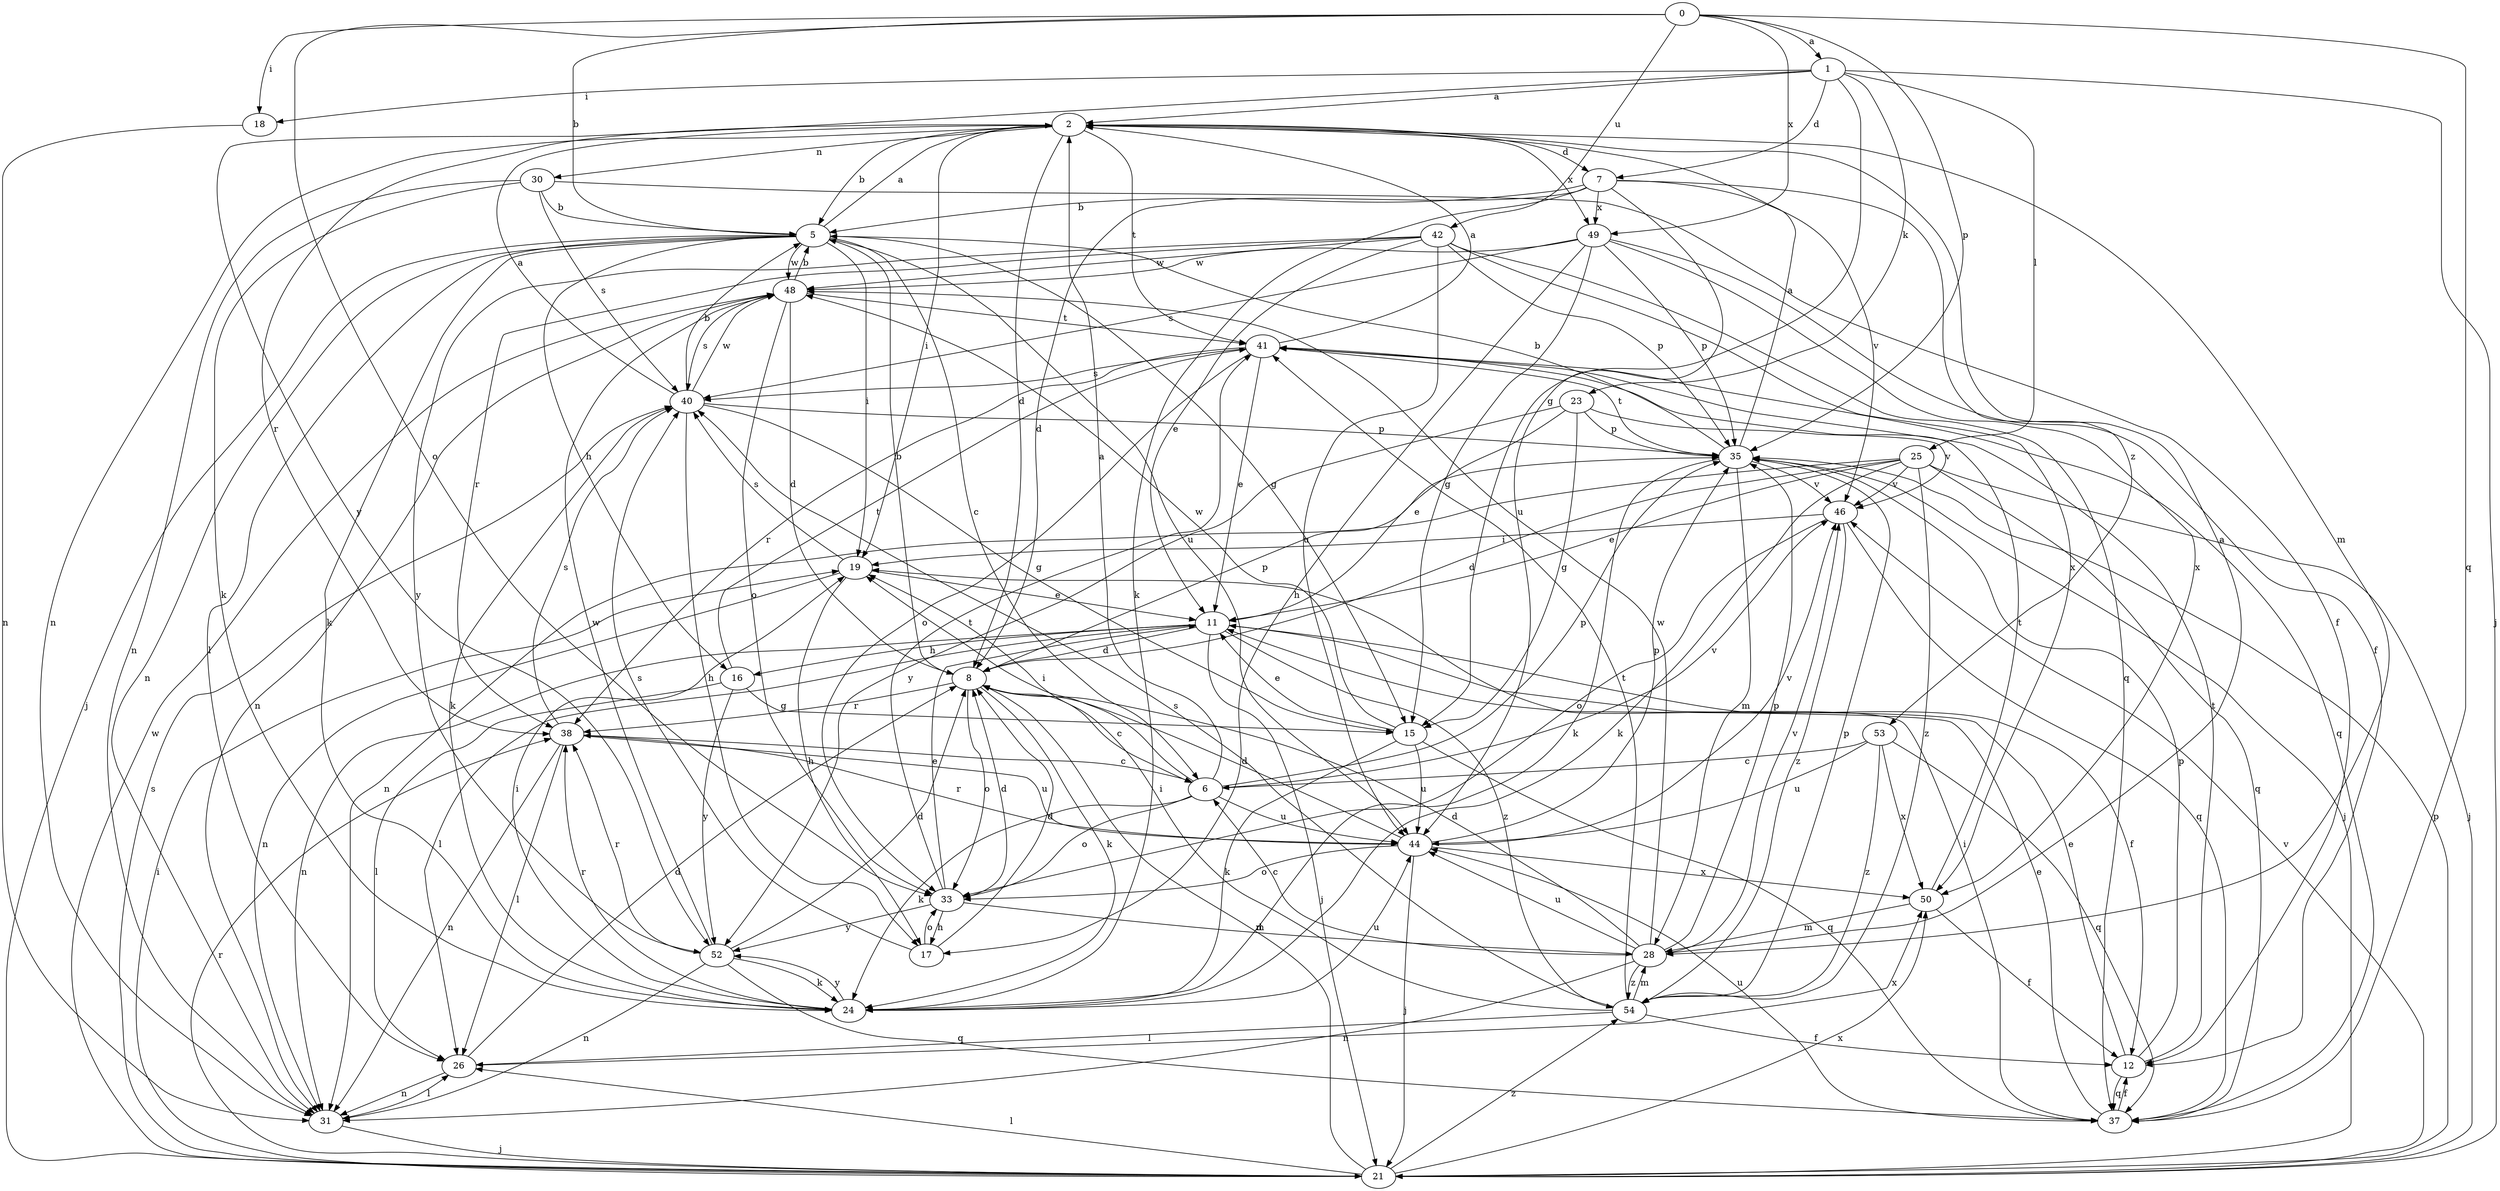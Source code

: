 strict digraph  {
0;
1;
2;
5;
6;
7;
8;
11;
12;
15;
16;
17;
18;
19;
21;
23;
24;
25;
26;
28;
30;
31;
33;
35;
37;
38;
40;
41;
42;
44;
46;
48;
49;
50;
52;
53;
54;
0 -> 1  [label=a];
0 -> 5  [label=b];
0 -> 18  [label=i];
0 -> 33  [label=o];
0 -> 35  [label=p];
0 -> 37  [label=q];
0 -> 42  [label=u];
0 -> 49  [label=x];
1 -> 2  [label=a];
1 -> 7  [label=d];
1 -> 15  [label=g];
1 -> 18  [label=i];
1 -> 21  [label=j];
1 -> 23  [label=k];
1 -> 25  [label=l];
1 -> 52  [label=y];
2 -> 5  [label=b];
2 -> 7  [label=d];
2 -> 8  [label=d];
2 -> 19  [label=i];
2 -> 28  [label=m];
2 -> 30  [label=n];
2 -> 31  [label=n];
2 -> 38  [label=r];
2 -> 41  [label=t];
2 -> 49  [label=x];
5 -> 2  [label=a];
5 -> 6  [label=c];
5 -> 15  [label=g];
5 -> 16  [label=h];
5 -> 19  [label=i];
5 -> 21  [label=j];
5 -> 24  [label=k];
5 -> 26  [label=l];
5 -> 31  [label=n];
5 -> 44  [label=u];
5 -> 48  [label=w];
6 -> 2  [label=a];
6 -> 19  [label=i];
6 -> 24  [label=k];
6 -> 33  [label=o];
6 -> 35  [label=p];
6 -> 44  [label=u];
6 -> 46  [label=v];
7 -> 5  [label=b];
7 -> 8  [label=d];
7 -> 24  [label=k];
7 -> 44  [label=u];
7 -> 46  [label=v];
7 -> 49  [label=x];
7 -> 53  [label=z];
8 -> 5  [label=b];
8 -> 6  [label=c];
8 -> 24  [label=k];
8 -> 33  [label=o];
8 -> 35  [label=p];
8 -> 38  [label=r];
11 -> 8  [label=d];
11 -> 12  [label=f];
11 -> 16  [label=h];
11 -> 21  [label=j];
11 -> 26  [label=l];
11 -> 31  [label=n];
11 -> 54  [label=z];
12 -> 11  [label=e];
12 -> 35  [label=p];
12 -> 37  [label=q];
12 -> 41  [label=t];
15 -> 11  [label=e];
15 -> 24  [label=k];
15 -> 37  [label=q];
15 -> 44  [label=u];
15 -> 48  [label=w];
16 -> 15  [label=g];
16 -> 26  [label=l];
16 -> 41  [label=t];
16 -> 52  [label=y];
17 -> 8  [label=d];
17 -> 33  [label=o];
17 -> 40  [label=s];
18 -> 31  [label=n];
19 -> 11  [label=e];
19 -> 17  [label=h];
19 -> 31  [label=n];
19 -> 40  [label=s];
21 -> 8  [label=d];
21 -> 19  [label=i];
21 -> 26  [label=l];
21 -> 35  [label=p];
21 -> 38  [label=r];
21 -> 40  [label=s];
21 -> 46  [label=v];
21 -> 48  [label=w];
21 -> 50  [label=x];
21 -> 54  [label=z];
23 -> 11  [label=e];
23 -> 15  [label=g];
23 -> 35  [label=p];
23 -> 46  [label=v];
23 -> 52  [label=y];
24 -> 19  [label=i];
24 -> 38  [label=r];
24 -> 44  [label=u];
24 -> 52  [label=y];
25 -> 8  [label=d];
25 -> 11  [label=e];
25 -> 21  [label=j];
25 -> 24  [label=k];
25 -> 31  [label=n];
25 -> 37  [label=q];
25 -> 46  [label=v];
25 -> 54  [label=z];
26 -> 8  [label=d];
26 -> 31  [label=n];
26 -> 50  [label=x];
28 -> 2  [label=a];
28 -> 6  [label=c];
28 -> 8  [label=d];
28 -> 31  [label=n];
28 -> 35  [label=p];
28 -> 44  [label=u];
28 -> 46  [label=v];
28 -> 48  [label=w];
28 -> 54  [label=z];
30 -> 5  [label=b];
30 -> 12  [label=f];
30 -> 24  [label=k];
30 -> 31  [label=n];
30 -> 40  [label=s];
31 -> 21  [label=j];
31 -> 26  [label=l];
33 -> 8  [label=d];
33 -> 11  [label=e];
33 -> 17  [label=h];
33 -> 28  [label=m];
33 -> 41  [label=t];
33 -> 52  [label=y];
35 -> 2  [label=a];
35 -> 5  [label=b];
35 -> 21  [label=j];
35 -> 24  [label=k];
35 -> 28  [label=m];
35 -> 41  [label=t];
35 -> 46  [label=v];
37 -> 11  [label=e];
37 -> 12  [label=f];
37 -> 19  [label=i];
37 -> 44  [label=u];
38 -> 6  [label=c];
38 -> 26  [label=l];
38 -> 31  [label=n];
38 -> 40  [label=s];
38 -> 44  [label=u];
40 -> 2  [label=a];
40 -> 5  [label=b];
40 -> 15  [label=g];
40 -> 17  [label=h];
40 -> 24  [label=k];
40 -> 35  [label=p];
40 -> 48  [label=w];
41 -> 2  [label=a];
41 -> 11  [label=e];
41 -> 33  [label=o];
41 -> 37  [label=q];
41 -> 38  [label=r];
41 -> 40  [label=s];
42 -> 11  [label=e];
42 -> 35  [label=p];
42 -> 37  [label=q];
42 -> 38  [label=r];
42 -> 44  [label=u];
42 -> 48  [label=w];
42 -> 50  [label=x];
42 -> 52  [label=y];
44 -> 8  [label=d];
44 -> 21  [label=j];
44 -> 33  [label=o];
44 -> 35  [label=p];
44 -> 38  [label=r];
44 -> 46  [label=v];
44 -> 50  [label=x];
46 -> 19  [label=i];
46 -> 33  [label=o];
46 -> 37  [label=q];
46 -> 54  [label=z];
48 -> 5  [label=b];
48 -> 8  [label=d];
48 -> 31  [label=n];
48 -> 33  [label=o];
48 -> 40  [label=s];
48 -> 41  [label=t];
49 -> 12  [label=f];
49 -> 15  [label=g];
49 -> 17  [label=h];
49 -> 35  [label=p];
49 -> 40  [label=s];
49 -> 48  [label=w];
49 -> 50  [label=x];
50 -> 12  [label=f];
50 -> 28  [label=m];
50 -> 41  [label=t];
52 -> 8  [label=d];
52 -> 24  [label=k];
52 -> 31  [label=n];
52 -> 37  [label=q];
52 -> 38  [label=r];
52 -> 48  [label=w];
53 -> 6  [label=c];
53 -> 37  [label=q];
53 -> 44  [label=u];
53 -> 50  [label=x];
53 -> 54  [label=z];
54 -> 12  [label=f];
54 -> 19  [label=i];
54 -> 26  [label=l];
54 -> 28  [label=m];
54 -> 35  [label=p];
54 -> 40  [label=s];
54 -> 41  [label=t];
}

